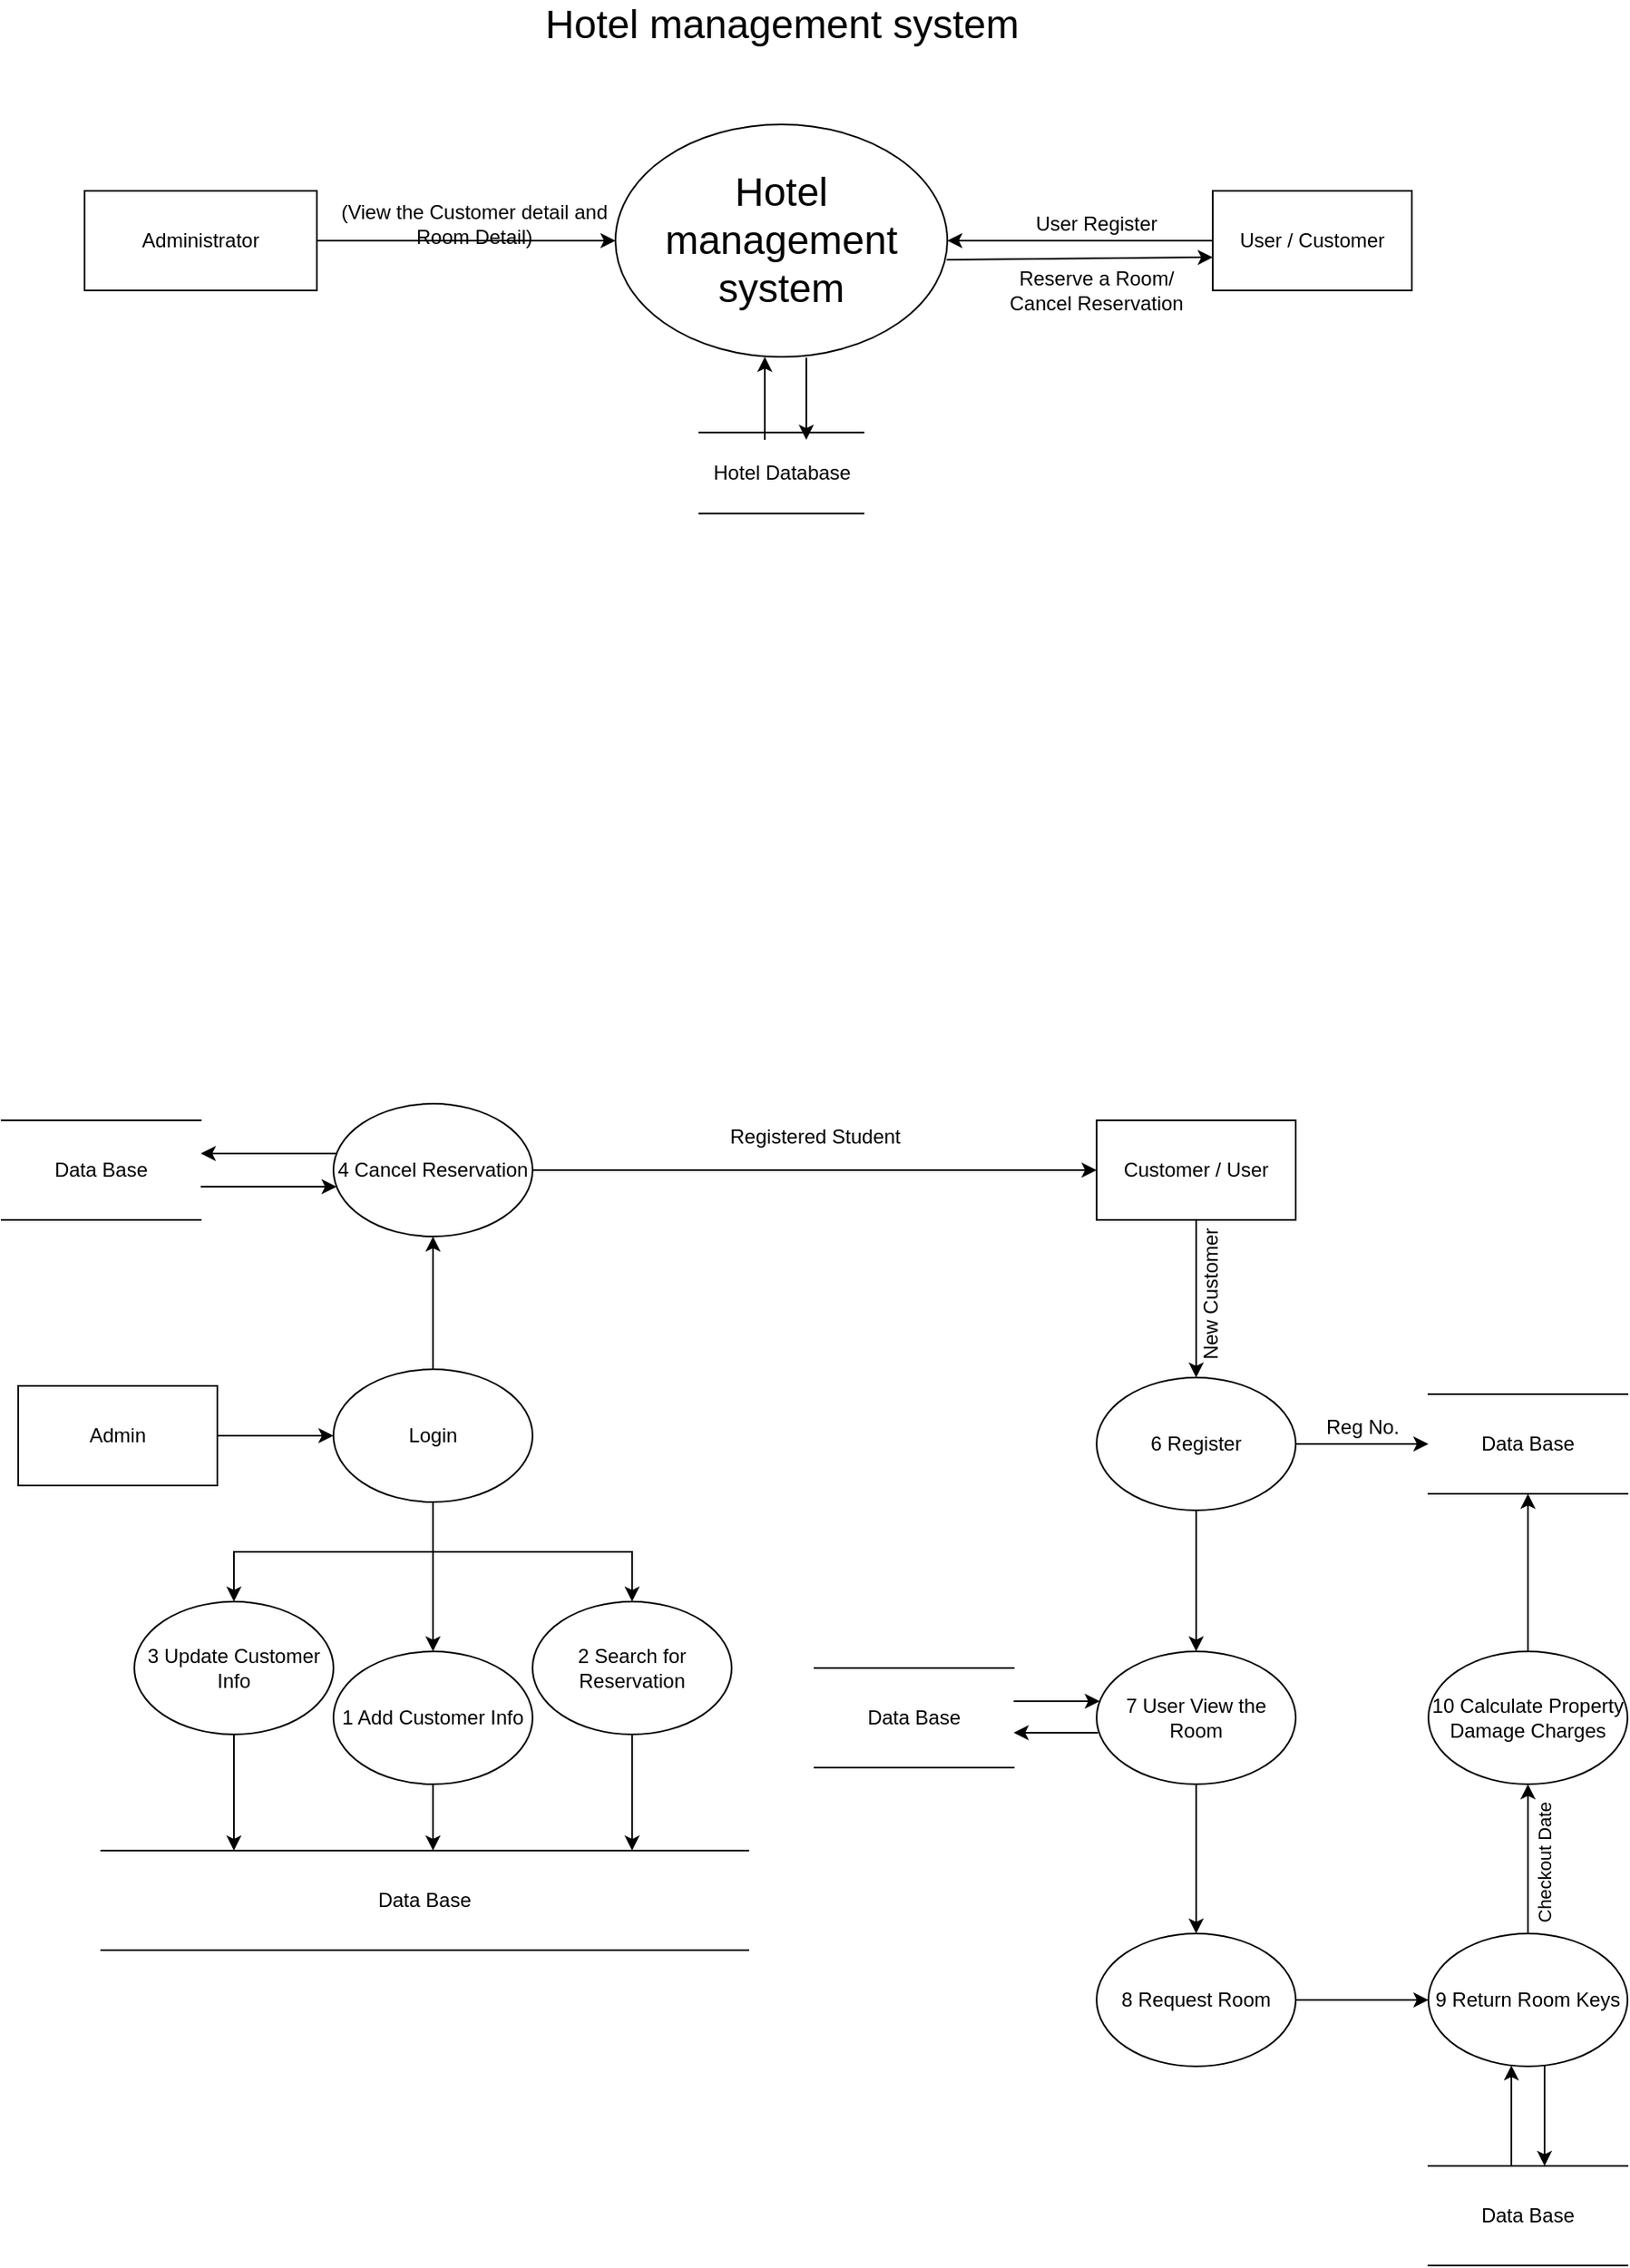 <mxfile version="14.6.0" type="github">
  <diagram id="KBvu1Z7UlIUx86iJbIiU" name="Page-1">
    <mxGraphModel dx="3916" dy="-874" grid="1" gridSize="10" guides="1" tooltips="1" connect="1" arrows="1" fold="1" page="1" pageScale="1" pageWidth="850" pageHeight="1100" math="0" shadow="0">
      <root>
        <mxCell id="0" />
        <mxCell id="1" parent="0" />
        <mxCell id="c9ZvvP0weCg2pD7W7HAz-27" value="&lt;font style=&quot;font-size: 24px&quot;&gt;Hotel management system&lt;/font&gt;" style="text;html=1;align=center;verticalAlign=middle;resizable=0;points=[];autosize=1;strokeColor=none;" parent="1" vertex="1">
          <mxGeometry x="-2940" y="1650" width="300" height="20" as="geometry" />
        </mxCell>
        <mxCell id="c9ZvvP0weCg2pD7W7HAz-28" value="&lt;span style=&quot;font-size: 24px&quot;&gt;Hotel management system&lt;/span&gt;" style="ellipse;whiteSpace=wrap;html=1;" parent="1" vertex="1">
          <mxGeometry x="-2890" y="1720" width="200" height="140" as="geometry" />
        </mxCell>
        <mxCell id="c9ZvvP0weCg2pD7W7HAz-29" value="" style="endArrow=classic;html=1;entryX=0;entryY=0.5;entryDx=0;entryDy=0;exitX=1;exitY=0.5;exitDx=0;exitDy=0;" parent="1" source="c9ZvvP0weCg2pD7W7HAz-31" target="c9ZvvP0weCg2pD7W7HAz-28" edge="1">
          <mxGeometry width="50" height="50" relative="1" as="geometry">
            <mxPoint x="-3040" y="1790" as="sourcePoint" />
            <mxPoint x="-2950" y="1800" as="targetPoint" />
          </mxGeometry>
        </mxCell>
        <mxCell id="c9ZvvP0weCg2pD7W7HAz-30" value="(View the Customer detail and Room Detail)" style="text;html=1;strokeColor=none;fillColor=none;align=center;verticalAlign=middle;whiteSpace=wrap;rounded=0;" parent="1" vertex="1">
          <mxGeometry x="-3060" y="1770" width="170" height="20" as="geometry" />
        </mxCell>
        <mxCell id="c9ZvvP0weCg2pD7W7HAz-31" value="Administrator" style="rounded=0;whiteSpace=wrap;html=1;" parent="1" vertex="1">
          <mxGeometry x="-3210" y="1760" width="140" height="60" as="geometry" />
        </mxCell>
        <mxCell id="c9ZvvP0weCg2pD7W7HAz-32" value="User / Customer" style="rounded=0;whiteSpace=wrap;html=1;" parent="1" vertex="1">
          <mxGeometry x="-2530" y="1760" width="120" height="60" as="geometry" />
        </mxCell>
        <mxCell id="c9ZvvP0weCg2pD7W7HAz-40" value="User Register" style="text;html=1;strokeColor=none;fillColor=none;align=center;verticalAlign=middle;whiteSpace=wrap;rounded=0;" parent="1" vertex="1">
          <mxGeometry x="-2640" y="1770" width="80" height="20" as="geometry" />
        </mxCell>
        <mxCell id="c9ZvvP0weCg2pD7W7HAz-41" value="Reserve a Room/ Cancel Reservation" style="text;html=1;strokeColor=none;fillColor=none;align=center;verticalAlign=middle;whiteSpace=wrap;rounded=0;" parent="1" vertex="1">
          <mxGeometry x="-2655" y="1810" width="110" height="20" as="geometry" />
        </mxCell>
        <mxCell id="c9ZvvP0weCg2pD7W7HAz-47" value="" style="endArrow=classic;html=1;entryX=1;entryY=0.5;entryDx=0;entryDy=0;exitX=0;exitY=0.5;exitDx=0;exitDy=0;" parent="1" source="c9ZvvP0weCg2pD7W7HAz-32" target="c9ZvvP0weCg2pD7W7HAz-28" edge="1">
          <mxGeometry width="50" height="50" relative="1" as="geometry">
            <mxPoint x="-2900" y="1820" as="sourcePoint" />
            <mxPoint x="-2850" y="1770" as="targetPoint" />
          </mxGeometry>
        </mxCell>
        <mxCell id="c9ZvvP0weCg2pD7W7HAz-49" value="" style="endArrow=classic;html=1;exitX=0.998;exitY=0.582;exitDx=0;exitDy=0;exitPerimeter=0;" parent="1" source="c9ZvvP0weCg2pD7W7HAz-28" edge="1">
          <mxGeometry width="50" height="50" relative="1" as="geometry">
            <mxPoint x="-2680" y="1800" as="sourcePoint" />
            <mxPoint x="-2530" y="1800" as="targetPoint" />
          </mxGeometry>
        </mxCell>
        <mxCell id="c9ZvvP0weCg2pD7W7HAz-50" value="" style="shape=link;html=1;width=48.824;" parent="1" edge="1">
          <mxGeometry width="100" relative="1" as="geometry">
            <mxPoint x="-2840" y="1930" as="sourcePoint" />
            <mxPoint x="-2740" y="1930" as="targetPoint" />
          </mxGeometry>
        </mxCell>
        <mxCell id="c9ZvvP0weCg2pD7W7HAz-52" value="" style="endArrow=classic;html=1;exitX=0.575;exitY=1.004;exitDx=0;exitDy=0;exitPerimeter=0;" parent="1" source="c9ZvvP0weCg2pD7W7HAz-28" edge="1">
          <mxGeometry width="50" height="50" relative="1" as="geometry">
            <mxPoint x="-2770" y="1870" as="sourcePoint" />
            <mxPoint x="-2775" y="1910" as="targetPoint" />
            <Array as="points">
              <mxPoint x="-2775" y="1890" />
            </Array>
          </mxGeometry>
        </mxCell>
        <mxCell id="c9ZvvP0weCg2pD7W7HAz-53" value="" style="endArrow=classic;html=1;entryX=0.45;entryY=1;entryDx=0;entryDy=0;entryPerimeter=0;" parent="1" target="c9ZvvP0weCg2pD7W7HAz-28" edge="1">
          <mxGeometry width="50" height="50" relative="1" as="geometry">
            <mxPoint x="-2800" y="1910" as="sourcePoint" />
            <mxPoint x="-2780" y="1850" as="targetPoint" />
          </mxGeometry>
        </mxCell>
        <mxCell id="c9ZvvP0weCg2pD7W7HAz-54" value="Hotel Database" style="text;html=1;align=center;verticalAlign=middle;resizable=0;points=[];autosize=1;strokeColor=none;" parent="1" vertex="1">
          <mxGeometry x="-2840" y="1920" width="100" height="20" as="geometry" />
        </mxCell>
        <mxCell id="zxeLLNRWwlKlSmpBFXYt-2" value="Admin" style="rounded=0;whiteSpace=wrap;html=1;" vertex="1" parent="1">
          <mxGeometry x="-3250" y="2480" width="120" height="60" as="geometry" />
        </mxCell>
        <mxCell id="zxeLLNRWwlKlSmpBFXYt-6" value="" style="edgeStyle=orthogonalEdgeStyle;rounded=0;orthogonalLoop=1;jettySize=auto;html=1;" edge="1" parent="1" source="zxeLLNRWwlKlSmpBFXYt-3" target="zxeLLNRWwlKlSmpBFXYt-5">
          <mxGeometry relative="1" as="geometry" />
        </mxCell>
        <mxCell id="zxeLLNRWwlKlSmpBFXYt-8" value="" style="edgeStyle=orthogonalEdgeStyle;rounded=0;orthogonalLoop=1;jettySize=auto;html=1;" edge="1" parent="1" source="zxeLLNRWwlKlSmpBFXYt-3" target="zxeLLNRWwlKlSmpBFXYt-7">
          <mxGeometry relative="1" as="geometry" />
        </mxCell>
        <mxCell id="zxeLLNRWwlKlSmpBFXYt-10" value="" style="edgeStyle=orthogonalEdgeStyle;rounded=0;orthogonalLoop=1;jettySize=auto;html=1;" edge="1" parent="1" source="zxeLLNRWwlKlSmpBFXYt-3" target="zxeLLNRWwlKlSmpBFXYt-9">
          <mxGeometry relative="1" as="geometry" />
        </mxCell>
        <mxCell id="zxeLLNRWwlKlSmpBFXYt-12" value="" style="edgeStyle=orthogonalEdgeStyle;rounded=0;orthogonalLoop=1;jettySize=auto;html=1;" edge="1" parent="1" source="zxeLLNRWwlKlSmpBFXYt-3" target="zxeLLNRWwlKlSmpBFXYt-11">
          <mxGeometry relative="1" as="geometry" />
        </mxCell>
        <mxCell id="zxeLLNRWwlKlSmpBFXYt-3" value="Login" style="ellipse;whiteSpace=wrap;html=1;" vertex="1" parent="1">
          <mxGeometry x="-3060" y="2470" width="120" height="80" as="geometry" />
        </mxCell>
        <mxCell id="zxeLLNRWwlKlSmpBFXYt-4" value="" style="endArrow=classic;html=1;exitX=1;exitY=0.5;exitDx=0;exitDy=0;entryX=0;entryY=0.5;entryDx=0;entryDy=0;" edge="1" parent="1" source="zxeLLNRWwlKlSmpBFXYt-2" target="zxeLLNRWwlKlSmpBFXYt-3">
          <mxGeometry width="50" height="50" relative="1" as="geometry">
            <mxPoint x="-2950" y="2550" as="sourcePoint" />
            <mxPoint x="-2900" y="2500" as="targetPoint" />
          </mxGeometry>
        </mxCell>
        <mxCell id="zxeLLNRWwlKlSmpBFXYt-20" value="" style="edgeStyle=orthogonalEdgeStyle;rounded=0;orthogonalLoop=1;jettySize=auto;html=1;" edge="1" parent="1" source="zxeLLNRWwlKlSmpBFXYt-5">
          <mxGeometry relative="1" as="geometry">
            <mxPoint x="-3000" y="2760" as="targetPoint" />
          </mxGeometry>
        </mxCell>
        <mxCell id="zxeLLNRWwlKlSmpBFXYt-5" value="1 Add Customer Info" style="ellipse;whiteSpace=wrap;html=1;" vertex="1" parent="1">
          <mxGeometry x="-3060" y="2640" width="120" height="80" as="geometry" />
        </mxCell>
        <mxCell id="zxeLLNRWwlKlSmpBFXYt-22" value="" style="edgeStyle=orthogonalEdgeStyle;rounded=0;orthogonalLoop=1;jettySize=auto;html=1;" edge="1" parent="1" source="zxeLLNRWwlKlSmpBFXYt-7" target="zxeLLNRWwlKlSmpBFXYt-18">
          <mxGeometry relative="1" as="geometry">
            <Array as="points">
              <mxPoint x="-3120" y="2740" />
              <mxPoint x="-3120" y="2740" />
            </Array>
          </mxGeometry>
        </mxCell>
        <mxCell id="zxeLLNRWwlKlSmpBFXYt-7" value="3 Update Customer Info" style="ellipse;whiteSpace=wrap;html=1;" vertex="1" parent="1">
          <mxGeometry x="-3180" y="2610" width="120" height="80" as="geometry" />
        </mxCell>
        <mxCell id="zxeLLNRWwlKlSmpBFXYt-23" value="" style="edgeStyle=orthogonalEdgeStyle;rounded=0;orthogonalLoop=1;jettySize=auto;html=1;" edge="1" parent="1" source="zxeLLNRWwlKlSmpBFXYt-9" target="zxeLLNRWwlKlSmpBFXYt-18">
          <mxGeometry relative="1" as="geometry">
            <Array as="points">
              <mxPoint x="-2880" y="2740" />
              <mxPoint x="-2880" y="2740" />
            </Array>
          </mxGeometry>
        </mxCell>
        <mxCell id="zxeLLNRWwlKlSmpBFXYt-9" value="2 Search for Reservation" style="ellipse;whiteSpace=wrap;html=1;" vertex="1" parent="1">
          <mxGeometry x="-2940" y="2610" width="120" height="80" as="geometry" />
        </mxCell>
        <mxCell id="zxeLLNRWwlKlSmpBFXYt-32" value="" style="edgeStyle=orthogonalEdgeStyle;rounded=0;orthogonalLoop=1;jettySize=auto;html=1;" edge="1" parent="1" source="zxeLLNRWwlKlSmpBFXYt-11" target="zxeLLNRWwlKlSmpBFXYt-31">
          <mxGeometry relative="1" as="geometry" />
        </mxCell>
        <mxCell id="zxeLLNRWwlKlSmpBFXYt-73" value="" style="edgeStyle=orthogonalEdgeStyle;rounded=0;orthogonalLoop=1;jettySize=auto;html=1;" edge="1" parent="1" source="zxeLLNRWwlKlSmpBFXYt-11" target="zxeLLNRWwlKlSmpBFXYt-30">
          <mxGeometry relative="1" as="geometry">
            <Array as="points">
              <mxPoint x="-3090" y="2340" />
              <mxPoint x="-3090" y="2340" />
            </Array>
          </mxGeometry>
        </mxCell>
        <mxCell id="zxeLLNRWwlKlSmpBFXYt-11" value="4 Cancel Reservation" style="ellipse;whiteSpace=wrap;html=1;" vertex="1" parent="1">
          <mxGeometry x="-3060" y="2310" width="120" height="80" as="geometry" />
        </mxCell>
        <mxCell id="zxeLLNRWwlKlSmpBFXYt-18" value="Data Base" style="shape=partialRectangle;whiteSpace=wrap;html=1;left=0;right=0;fillColor=none;" vertex="1" parent="1">
          <mxGeometry x="-3200" y="2760" width="390" height="60" as="geometry" />
        </mxCell>
        <mxCell id="zxeLLNRWwlKlSmpBFXYt-71" value="" style="edgeStyle=orthogonalEdgeStyle;rounded=0;orthogonalLoop=1;jettySize=auto;html=1;" edge="1" parent="1" source="zxeLLNRWwlKlSmpBFXYt-30" target="zxeLLNRWwlKlSmpBFXYt-11">
          <mxGeometry relative="1" as="geometry">
            <Array as="points">
              <mxPoint x="-3080" y="2360" />
              <mxPoint x="-3080" y="2360" />
            </Array>
          </mxGeometry>
        </mxCell>
        <mxCell id="zxeLLNRWwlKlSmpBFXYt-30" value="Data Base" style="shape=partialRectangle;whiteSpace=wrap;html=1;left=0;right=0;fillColor=none;" vertex="1" parent="1">
          <mxGeometry x="-3260" y="2320" width="120" height="60" as="geometry" />
        </mxCell>
        <mxCell id="zxeLLNRWwlKlSmpBFXYt-38" value="" style="edgeStyle=orthogonalEdgeStyle;rounded=0;orthogonalLoop=1;jettySize=auto;html=1;" edge="1" parent="1" source="zxeLLNRWwlKlSmpBFXYt-31" target="zxeLLNRWwlKlSmpBFXYt-37">
          <mxGeometry relative="1" as="geometry" />
        </mxCell>
        <mxCell id="zxeLLNRWwlKlSmpBFXYt-31" value="Customer / User" style="whiteSpace=wrap;html=1;" vertex="1" parent="1">
          <mxGeometry x="-2600" y="2320" width="120" height="60" as="geometry" />
        </mxCell>
        <mxCell id="zxeLLNRWwlKlSmpBFXYt-42" value="" style="edgeStyle=orthogonalEdgeStyle;rounded=0;orthogonalLoop=1;jettySize=auto;html=1;entryX=0;entryY=0.5;entryDx=0;entryDy=0;" edge="1" parent="1" source="zxeLLNRWwlKlSmpBFXYt-37" target="zxeLLNRWwlKlSmpBFXYt-43">
          <mxGeometry relative="1" as="geometry">
            <mxPoint x="-2405" y="2515" as="targetPoint" />
          </mxGeometry>
        </mxCell>
        <mxCell id="zxeLLNRWwlKlSmpBFXYt-54" value="" style="edgeStyle=orthogonalEdgeStyle;rounded=0;orthogonalLoop=1;jettySize=auto;html=1;" edge="1" parent="1" source="zxeLLNRWwlKlSmpBFXYt-37" target="zxeLLNRWwlKlSmpBFXYt-53">
          <mxGeometry relative="1" as="geometry" />
        </mxCell>
        <mxCell id="zxeLLNRWwlKlSmpBFXYt-37" value="6 Register" style="ellipse;whiteSpace=wrap;html=1;" vertex="1" parent="1">
          <mxGeometry x="-2600" y="2475" width="120" height="80" as="geometry" />
        </mxCell>
        <mxCell id="zxeLLNRWwlKlSmpBFXYt-39" value="New Customer" style="text;html=1;align=center;verticalAlign=middle;resizable=0;points=[];autosize=1;strokeColor=none;rotation=-90;" vertex="1" parent="1">
          <mxGeometry x="-2576" y="2415" width="90" height="20" as="geometry" />
        </mxCell>
        <mxCell id="zxeLLNRWwlKlSmpBFXYt-43" value="Data Base" style="shape=partialRectangle;whiteSpace=wrap;html=1;left=0;right=0;fillColor=none;" vertex="1" parent="1">
          <mxGeometry x="-2400" y="2485" width="120" height="60" as="geometry" />
        </mxCell>
        <mxCell id="zxeLLNRWwlKlSmpBFXYt-45" value="" style="edgeStyle=orthogonalEdgeStyle;rounded=0;orthogonalLoop=1;jettySize=auto;html=1;" edge="1" parent="1" source="zxeLLNRWwlKlSmpBFXYt-44" target="zxeLLNRWwlKlSmpBFXYt-43">
          <mxGeometry relative="1" as="geometry" />
        </mxCell>
        <mxCell id="zxeLLNRWwlKlSmpBFXYt-44" value="10 Calculate Property Damage Charges" style="ellipse;whiteSpace=wrap;html=1;" vertex="1" parent="1">
          <mxGeometry x="-2400" y="2640" width="120" height="80" as="geometry" />
        </mxCell>
        <mxCell id="zxeLLNRWwlKlSmpBFXYt-47" value="" style="edgeStyle=orthogonalEdgeStyle;rounded=0;orthogonalLoop=1;jettySize=auto;html=1;" edge="1" parent="1" source="zxeLLNRWwlKlSmpBFXYt-46" target="zxeLLNRWwlKlSmpBFXYt-44">
          <mxGeometry relative="1" as="geometry" />
        </mxCell>
        <mxCell id="zxeLLNRWwlKlSmpBFXYt-56" value="Checkout Date" style="edgeLabel;html=1;align=center;verticalAlign=middle;resizable=0;points=[];rotation=-90;" vertex="1" connectable="0" parent="zxeLLNRWwlKlSmpBFXYt-47">
          <mxGeometry x="0.167" y="-10" relative="1" as="geometry">
            <mxPoint y="10" as="offset" />
          </mxGeometry>
        </mxCell>
        <mxCell id="zxeLLNRWwlKlSmpBFXYt-50" value="" style="edgeStyle=orthogonalEdgeStyle;rounded=0;orthogonalLoop=1;jettySize=auto;html=1;" edge="1" parent="1" source="zxeLLNRWwlKlSmpBFXYt-46" target="zxeLLNRWwlKlSmpBFXYt-48">
          <mxGeometry relative="1" as="geometry">
            <Array as="points">
              <mxPoint x="-2330" y="2930" />
              <mxPoint x="-2330" y="2930" />
            </Array>
          </mxGeometry>
        </mxCell>
        <mxCell id="zxeLLNRWwlKlSmpBFXYt-46" value="9 Return Room Keys" style="ellipse;whiteSpace=wrap;html=1;" vertex="1" parent="1">
          <mxGeometry x="-2400" y="2810" width="120" height="80" as="geometry" />
        </mxCell>
        <mxCell id="zxeLLNRWwlKlSmpBFXYt-49" value="" style="edgeStyle=orthogonalEdgeStyle;rounded=0;orthogonalLoop=1;jettySize=auto;html=1;" edge="1" parent="1" source="zxeLLNRWwlKlSmpBFXYt-48" target="zxeLLNRWwlKlSmpBFXYt-46">
          <mxGeometry relative="1" as="geometry">
            <Array as="points">
              <mxPoint x="-2350" y="2910" />
              <mxPoint x="-2350" y="2910" />
            </Array>
          </mxGeometry>
        </mxCell>
        <mxCell id="zxeLLNRWwlKlSmpBFXYt-48" value="Data Base" style="shape=partialRectangle;whiteSpace=wrap;html=1;left=0;right=0;fillColor=none;" vertex="1" parent="1">
          <mxGeometry x="-2400" y="2950" width="120" height="60" as="geometry" />
        </mxCell>
        <mxCell id="zxeLLNRWwlKlSmpBFXYt-52" value="" style="edgeStyle=orthogonalEdgeStyle;rounded=0;orthogonalLoop=1;jettySize=auto;html=1;" edge="1" parent="1" source="zxeLLNRWwlKlSmpBFXYt-51" target="zxeLLNRWwlKlSmpBFXYt-46">
          <mxGeometry relative="1" as="geometry" />
        </mxCell>
        <mxCell id="zxeLLNRWwlKlSmpBFXYt-51" value="8 Request Room" style="ellipse;whiteSpace=wrap;html=1;" vertex="1" parent="1">
          <mxGeometry x="-2600" y="2810" width="120" height="80" as="geometry" />
        </mxCell>
        <mxCell id="zxeLLNRWwlKlSmpBFXYt-57" value="" style="edgeStyle=orthogonalEdgeStyle;rounded=0;orthogonalLoop=1;jettySize=auto;html=1;" edge="1" parent="1" source="zxeLLNRWwlKlSmpBFXYt-53" target="zxeLLNRWwlKlSmpBFXYt-51">
          <mxGeometry relative="1" as="geometry" />
        </mxCell>
        <mxCell id="zxeLLNRWwlKlSmpBFXYt-53" value="7 User View the Room" style="ellipse;whiteSpace=wrap;html=1;" vertex="1" parent="1">
          <mxGeometry x="-2600" y="2640" width="120" height="80" as="geometry" />
        </mxCell>
        <mxCell id="zxeLLNRWwlKlSmpBFXYt-55" value="Reg No." style="text;html=1;align=center;verticalAlign=middle;resizable=0;points=[];autosize=1;strokeColor=none;" vertex="1" parent="1">
          <mxGeometry x="-2470" y="2495" width="60" height="20" as="geometry" />
        </mxCell>
        <mxCell id="zxeLLNRWwlKlSmpBFXYt-64" value="" style="edgeStyle=orthogonalEdgeStyle;rounded=0;orthogonalLoop=1;jettySize=auto;html=1;" edge="1" parent="1" source="zxeLLNRWwlKlSmpBFXYt-60" target="zxeLLNRWwlKlSmpBFXYt-53">
          <mxGeometry relative="1" as="geometry">
            <Array as="points">
              <mxPoint x="-2610" y="2670" />
              <mxPoint x="-2610" y="2670" />
            </Array>
          </mxGeometry>
        </mxCell>
        <mxCell id="zxeLLNRWwlKlSmpBFXYt-60" value="Data Base" style="shape=partialRectangle;whiteSpace=wrap;html=1;left=0;right=0;fillColor=none;" vertex="1" parent="1">
          <mxGeometry x="-2770" y="2650" width="120" height="60" as="geometry" />
        </mxCell>
        <mxCell id="zxeLLNRWwlKlSmpBFXYt-67" value="" style="endArrow=classic;html=1;exitX=0.007;exitY=0.612;exitDx=0;exitDy=0;exitPerimeter=0;entryX=1;entryY=0.65;entryDx=0;entryDy=0;entryPerimeter=0;" edge="1" parent="1" source="zxeLLNRWwlKlSmpBFXYt-53" target="zxeLLNRWwlKlSmpBFXYt-60">
          <mxGeometry width="50" height="50" relative="1" as="geometry">
            <mxPoint x="-2640" y="2710" as="sourcePoint" />
            <mxPoint x="-2640" y="2689" as="targetPoint" />
          </mxGeometry>
        </mxCell>
        <mxCell id="zxeLLNRWwlKlSmpBFXYt-68" value="Registered Student" style="text;html=1;align=center;verticalAlign=middle;resizable=0;points=[];autosize=1;strokeColor=none;" vertex="1" parent="1">
          <mxGeometry x="-2830" y="2320" width="120" height="20" as="geometry" />
        </mxCell>
      </root>
    </mxGraphModel>
  </diagram>
</mxfile>
